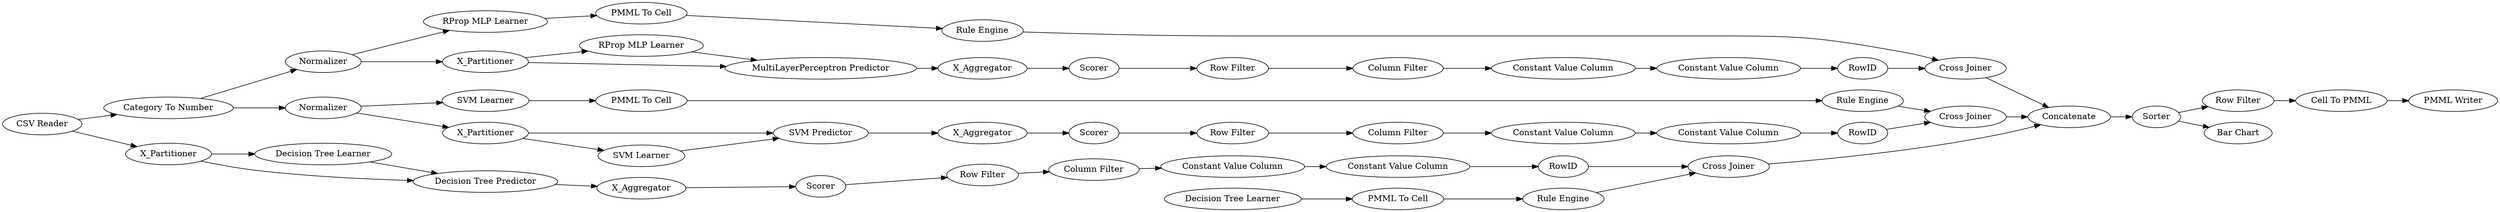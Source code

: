 digraph {
	"1028644213330991989_35" [label="Rule Engine"]
	"-1787371714219659641_9" [label="Row Filter"]
	"-1531076752995578975_292" [label="Constant Value Column"]
	"3624879071427018578_54" [label="Cell To PMML"]
	"-7017650242614460847_7" [label=X_Aggregator]
	"-7017650242614460847_38" [label="Cross Joiner"]
	"-8555101625741637212_35" [label="RProp MLP Learner"]
	"-1531076752995578975_9" [label="Row Filter"]
	"-3475251188503295372_38" [label="Cross Joiner"]
	"3624879071427018578_53" [label="Row Filter"]
	"-6060431201273167788_33" [label="Decision Tree Learner"]
	"-7017650242614460847_39" [label=Normalizer]
	"-6060431201273167788_34" [label="Rule Engine"]
	"-1531076752995578975_293" [label=RowID]
	"-8447219481525063709_290" [label="Constant Value Column"]
	"-8447219481525063709_293" [label=RowID]
	"3624879071427018578_58" [label="Category To Number"]
	"-1531076752995578975_290" [label="Constant Value Column"]
	"1028644213330991989_33" [label="SVM Learner"]
	"4682994887125738020_40" [label=Normalizer]
	"3624879071427018578_60" [label=Concatenate]
	"4682994887125738020_2" [label=X_Partitioner]
	"-3475251188503295372_2" [label=X_Partitioner]
	"-7017650242614460847_2" [label=X_Partitioner]
	"-7017650242614460847_31" [label="RProp MLP Learner"]
	"4682994887125738020_7" [label=X_Aggregator]
	"-3475251188503295372_31" [label="Decision Tree Learner"]
	"-1531076752995578975_294" [label="Column Filter"]
	"-8555101625741637212_34" [label="Rule Engine"]
	"4682994887125738020_39" [label="Cross Joiner"]
	"-3475251188503295372_32" [label="Decision Tree Predictor"]
	"-8447219481525063709_292" [label="Constant Value Column"]
	"4682994887125738020_32" [label="SVM Predictor"]
	"3624879071427018578_62" [label="CSV Reader"]
	"3624879071427018578_59" [label="Bar Chart"]
	"-3475251188503295372_39" [label=Scorer]
	"-1787371714219659641_290" [label="Constant Value Column"]
	"-3475251188503295372_7" [label=X_Aggregator]
	"-6060431201273167788_28" [label="PMML To Cell"]
	"-1787371714219659641_293" [label=RowID]
	"-7017650242614460847_32" [label="MultiLayerPerceptron Predictor"]
	"-8555101625741637212_22" [label="PMML To Cell"]
	"-7017650242614460847_40" [label=Scorer]
	"3624879071427018578_52" [label=Sorter]
	"1028644213330991989_34" [label="PMML To Cell"]
	"-8447219481525063709_9" [label="Row Filter"]
	"4682994887125738020_31" [label="SVM Learner"]
	"4682994887125738020_41" [label=Scorer]
	"3624879071427018578_61" [label="PMML Writer"]
	"-8447219481525063709_294" [label="Column Filter"]
	"-1787371714219659641_294" [label="Column Filter"]
	"-1787371714219659641_292" [label="Constant Value Column"]
	"-6060431201273167788_34" -> "-3475251188503295372_38"
	"4682994887125738020_2" -> "4682994887125738020_31"
	"-7017650242614460847_39" -> "-8555101625741637212_35"
	"-6060431201273167788_33" -> "-6060431201273167788_28"
	"1028644213330991989_33" -> "1028644213330991989_34"
	"-6060431201273167788_28" -> "-6060431201273167788_34"
	"3624879071427018578_62" -> "-3475251188503295372_2"
	"3624879071427018578_58" -> "4682994887125738020_40"
	"-1787371714219659641_294" -> "-1787371714219659641_290"
	"4682994887125738020_2" -> "4682994887125738020_32"
	"-8555101625741637212_35" -> "-8555101625741637212_22"
	"4682994887125738020_39" -> "3624879071427018578_60"
	"-1531076752995578975_290" -> "-1531076752995578975_292"
	"-3475251188503295372_2" -> "-3475251188503295372_32"
	"-8447219481525063709_293" -> "4682994887125738020_39"
	"3624879071427018578_54" -> "3624879071427018578_61"
	"-3475251188503295372_32" -> "-3475251188503295372_7"
	"-1531076752995578975_292" -> "-1531076752995578975_293"
	"-1531076752995578975_293" -> "-7017650242614460847_38"
	"4682994887125738020_32" -> "4682994887125738020_7"
	"-7017650242614460847_7" -> "-7017650242614460847_40"
	"3624879071427018578_58" -> "-7017650242614460847_39"
	"-3475251188503295372_7" -> "-3475251188503295372_39"
	"-7017650242614460847_39" -> "-7017650242614460847_2"
	"4682994887125738020_31" -> "4682994887125738020_32"
	"-3475251188503295372_2" -> "-3475251188503295372_31"
	"-7017650242614460847_40" -> "-1531076752995578975_9"
	"-7017650242614460847_31" -> "-7017650242614460847_32"
	"-8447219481525063709_290" -> "-8447219481525063709_292"
	"-3475251188503295372_39" -> "-1787371714219659641_9"
	"1028644213330991989_35" -> "4682994887125738020_39"
	"3624879071427018578_52" -> "3624879071427018578_59"
	"3624879071427018578_60" -> "3624879071427018578_52"
	"-8555101625741637212_34" -> "-7017650242614460847_38"
	"-7017650242614460847_2" -> "-7017650242614460847_31"
	"-1787371714219659641_290" -> "-1787371714219659641_292"
	"-7017650242614460847_2" -> "-7017650242614460847_32"
	"-8447219481525063709_9" -> "-8447219481525063709_294"
	"-1787371714219659641_293" -> "-3475251188503295372_38"
	"3624879071427018578_62" -> "3624879071427018578_58"
	"-8447219481525063709_292" -> "-8447219481525063709_293"
	"-1531076752995578975_9" -> "-1531076752995578975_294"
	"-3475251188503295372_38" -> "3624879071427018578_60"
	"-7017650242614460847_32" -> "-7017650242614460847_7"
	"-8447219481525063709_294" -> "-8447219481525063709_290"
	"-1787371714219659641_292" -> "-1787371714219659641_293"
	"4682994887125738020_40" -> "1028644213330991989_33"
	"-3475251188503295372_31" -> "-3475251188503295372_32"
	"-1787371714219659641_9" -> "-1787371714219659641_294"
	"4682994887125738020_7" -> "4682994887125738020_41"
	"1028644213330991989_34" -> "1028644213330991989_35"
	"3624879071427018578_53" -> "3624879071427018578_54"
	"-1531076752995578975_294" -> "-1531076752995578975_290"
	"-7017650242614460847_38" -> "3624879071427018578_60"
	"4682994887125738020_41" -> "-8447219481525063709_9"
	"4682994887125738020_40" -> "4682994887125738020_2"
	"-8555101625741637212_22" -> "-8555101625741637212_34"
	"3624879071427018578_52" -> "3624879071427018578_53"
	rankdir=LR
}

